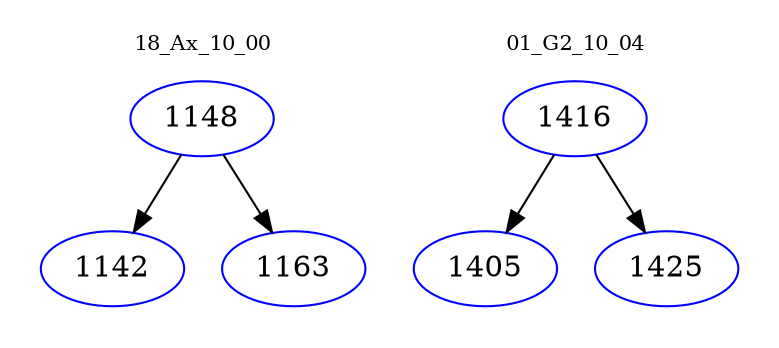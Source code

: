 digraph{
subgraph cluster_0 {
color = white
label = "18_Ax_10_00";
fontsize=10;
T0_1148 [label="1148", color="blue"]
T0_1148 -> T0_1142 [color="black"]
T0_1142 [label="1142", color="blue"]
T0_1148 -> T0_1163 [color="black"]
T0_1163 [label="1163", color="blue"]
}
subgraph cluster_1 {
color = white
label = "01_G2_10_04";
fontsize=10;
T1_1416 [label="1416", color="blue"]
T1_1416 -> T1_1405 [color="black"]
T1_1405 [label="1405", color="blue"]
T1_1416 -> T1_1425 [color="black"]
T1_1425 [label="1425", color="blue"]
}
}

